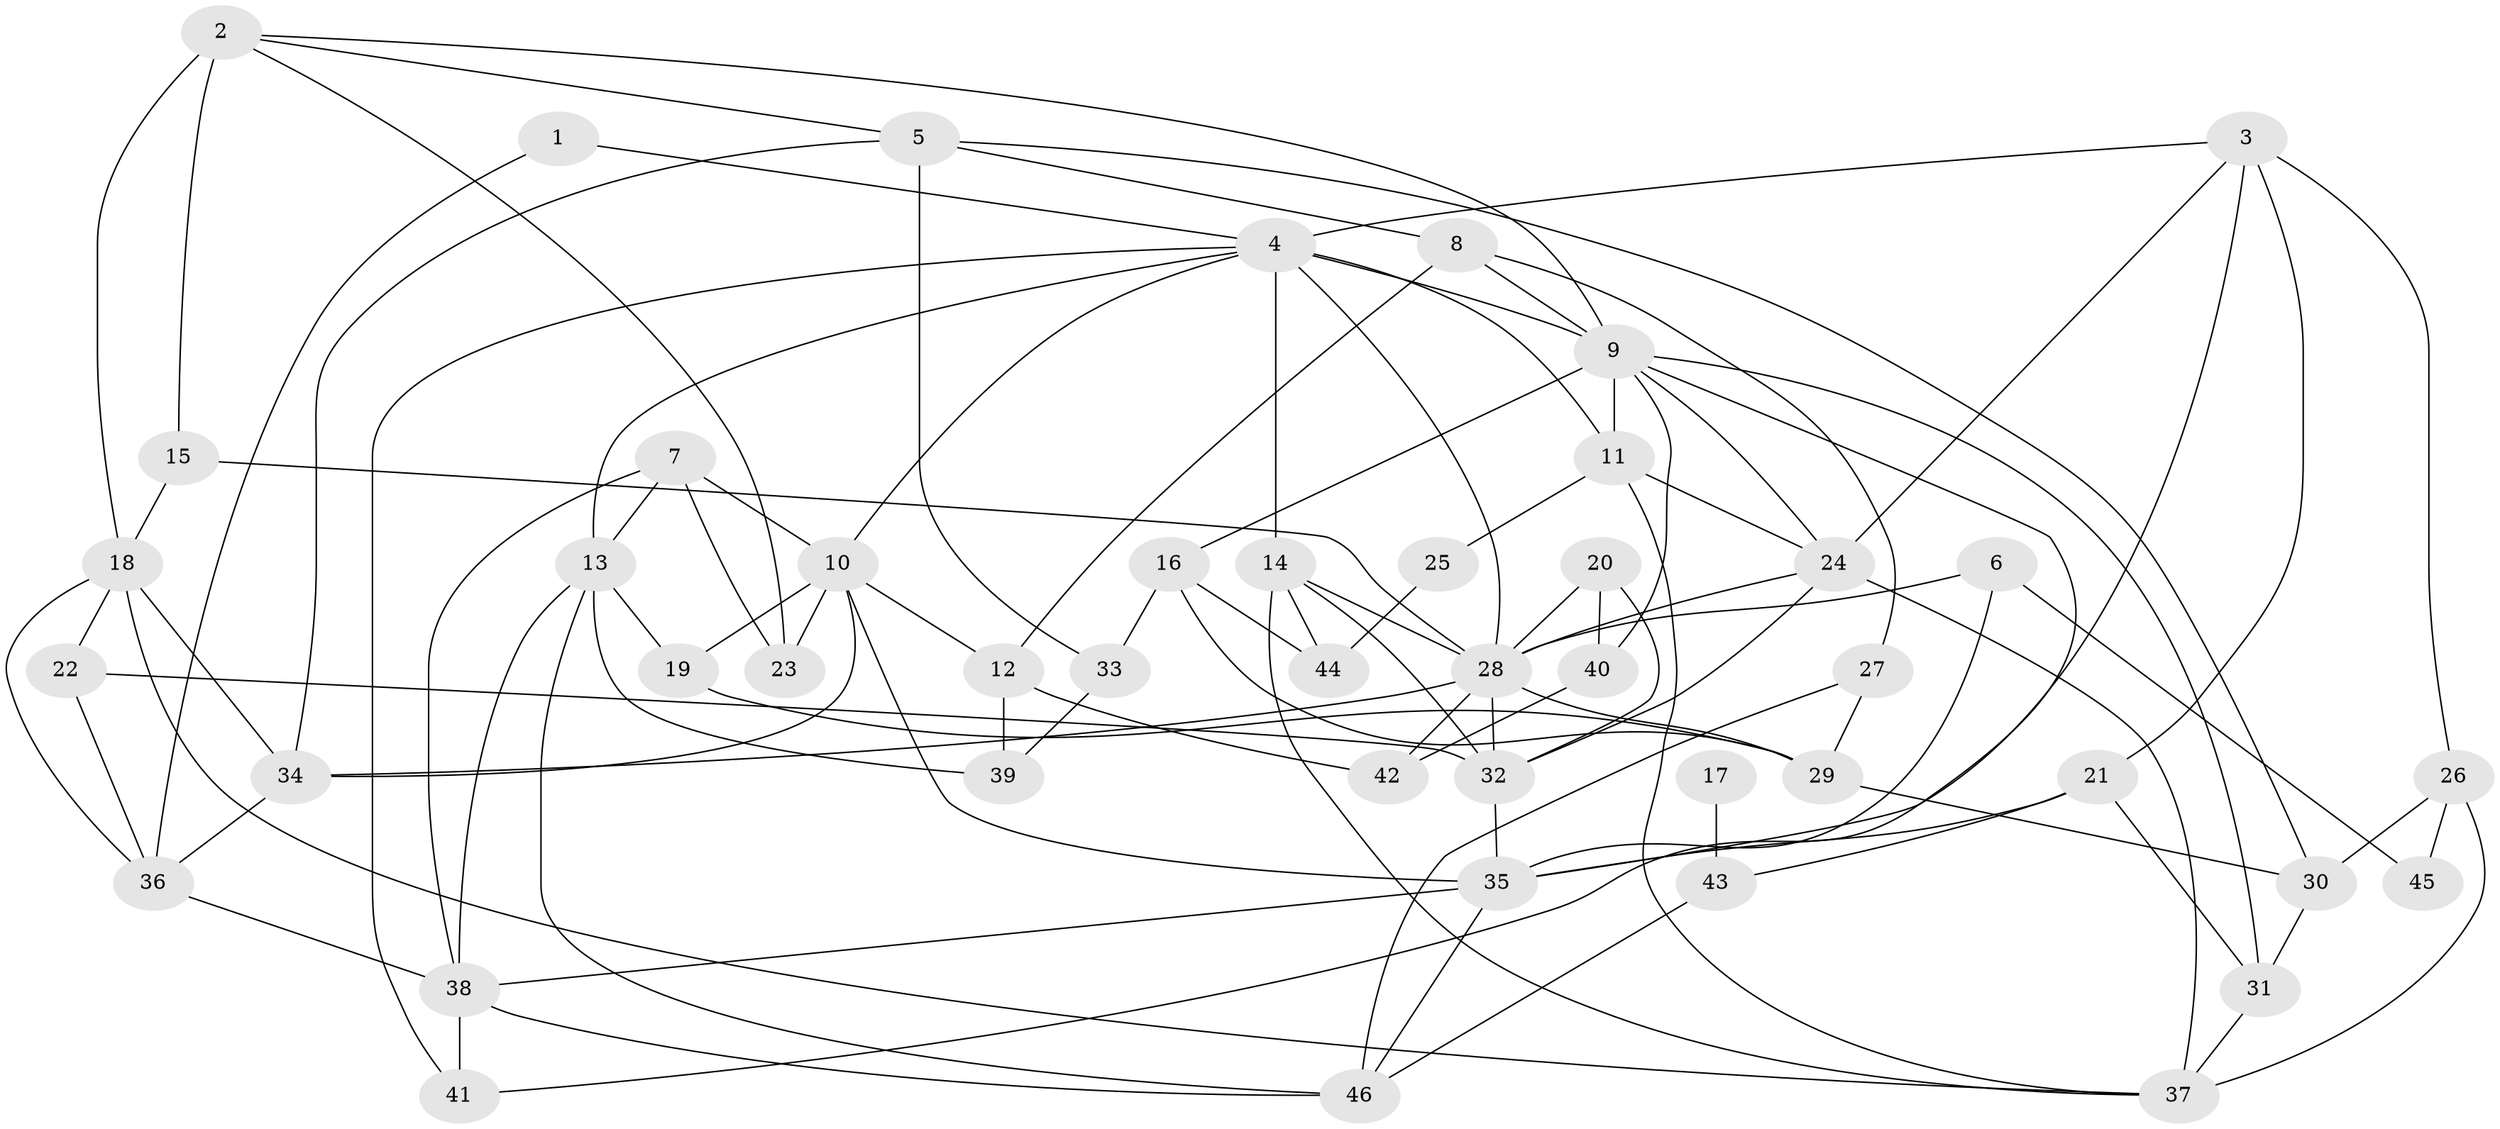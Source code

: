 // original degree distribution, {7: 0.006944444444444444, 6: 0.06944444444444445, 2: 0.3263888888888889, 5: 0.11805555555555555, 4: 0.10416666666666667, 3: 0.19444444444444445, 1: 0.18055555555555555}
// Generated by graph-tools (version 1.1) at 2025/36/03/04/25 23:36:04]
// undirected, 46 vertices, 102 edges
graph export_dot {
  node [color=gray90,style=filled];
  1;
  2;
  3;
  4;
  5;
  6;
  7;
  8;
  9;
  10;
  11;
  12;
  13;
  14;
  15;
  16;
  17;
  18;
  19;
  20;
  21;
  22;
  23;
  24;
  25;
  26;
  27;
  28;
  29;
  30;
  31;
  32;
  33;
  34;
  35;
  36;
  37;
  38;
  39;
  40;
  41;
  42;
  43;
  44;
  45;
  46;
  1 -- 4 [weight=1.0];
  1 -- 36 [weight=1.0];
  2 -- 5 [weight=1.0];
  2 -- 9 [weight=1.0];
  2 -- 15 [weight=1.0];
  2 -- 18 [weight=1.0];
  2 -- 23 [weight=1.0];
  3 -- 4 [weight=1.0];
  3 -- 21 [weight=1.0];
  3 -- 24 [weight=1.0];
  3 -- 26 [weight=1.0];
  3 -- 35 [weight=1.0];
  4 -- 9 [weight=1.0];
  4 -- 10 [weight=1.0];
  4 -- 11 [weight=1.0];
  4 -- 13 [weight=1.0];
  4 -- 14 [weight=1.0];
  4 -- 28 [weight=1.0];
  4 -- 41 [weight=1.0];
  5 -- 8 [weight=1.0];
  5 -- 30 [weight=1.0];
  5 -- 33 [weight=1.0];
  5 -- 34 [weight=1.0];
  6 -- 28 [weight=1.0];
  6 -- 35 [weight=1.0];
  6 -- 45 [weight=1.0];
  7 -- 10 [weight=1.0];
  7 -- 13 [weight=1.0];
  7 -- 23 [weight=1.0];
  7 -- 38 [weight=1.0];
  8 -- 9 [weight=1.0];
  8 -- 12 [weight=1.0];
  8 -- 27 [weight=1.0];
  9 -- 11 [weight=2.0];
  9 -- 16 [weight=2.0];
  9 -- 24 [weight=1.0];
  9 -- 31 [weight=1.0];
  9 -- 40 [weight=1.0];
  9 -- 41 [weight=1.0];
  10 -- 12 [weight=1.0];
  10 -- 19 [weight=1.0];
  10 -- 23 [weight=1.0];
  10 -- 34 [weight=1.0];
  10 -- 35 [weight=1.0];
  11 -- 24 [weight=1.0];
  11 -- 25 [weight=1.0];
  11 -- 37 [weight=1.0];
  12 -- 39 [weight=1.0];
  12 -- 42 [weight=1.0];
  13 -- 19 [weight=1.0];
  13 -- 38 [weight=1.0];
  13 -- 39 [weight=1.0];
  13 -- 46 [weight=1.0];
  14 -- 28 [weight=1.0];
  14 -- 32 [weight=1.0];
  14 -- 37 [weight=1.0];
  14 -- 44 [weight=1.0];
  15 -- 18 [weight=1.0];
  15 -- 28 [weight=2.0];
  16 -- 29 [weight=1.0];
  16 -- 33 [weight=1.0];
  16 -- 44 [weight=1.0];
  17 -- 43 [weight=1.0];
  18 -- 22 [weight=1.0];
  18 -- 34 [weight=1.0];
  18 -- 36 [weight=1.0];
  18 -- 37 [weight=1.0];
  19 -- 29 [weight=1.0];
  20 -- 28 [weight=1.0];
  20 -- 32 [weight=1.0];
  20 -- 40 [weight=1.0];
  21 -- 31 [weight=2.0];
  21 -- 35 [weight=1.0];
  21 -- 43 [weight=1.0];
  22 -- 32 [weight=1.0];
  22 -- 36 [weight=1.0];
  24 -- 28 [weight=1.0];
  24 -- 32 [weight=1.0];
  24 -- 37 [weight=1.0];
  25 -- 44 [weight=1.0];
  26 -- 30 [weight=1.0];
  26 -- 37 [weight=2.0];
  26 -- 45 [weight=1.0];
  27 -- 29 [weight=1.0];
  27 -- 46 [weight=1.0];
  28 -- 29 [weight=1.0];
  28 -- 32 [weight=1.0];
  28 -- 34 [weight=1.0];
  28 -- 42 [weight=1.0];
  29 -- 30 [weight=1.0];
  30 -- 31 [weight=1.0];
  31 -- 37 [weight=1.0];
  32 -- 35 [weight=2.0];
  33 -- 39 [weight=1.0];
  34 -- 36 [weight=1.0];
  35 -- 38 [weight=1.0];
  35 -- 46 [weight=1.0];
  36 -- 38 [weight=1.0];
  38 -- 41 [weight=1.0];
  38 -- 46 [weight=1.0];
  40 -- 42 [weight=2.0];
  43 -- 46 [weight=1.0];
}
